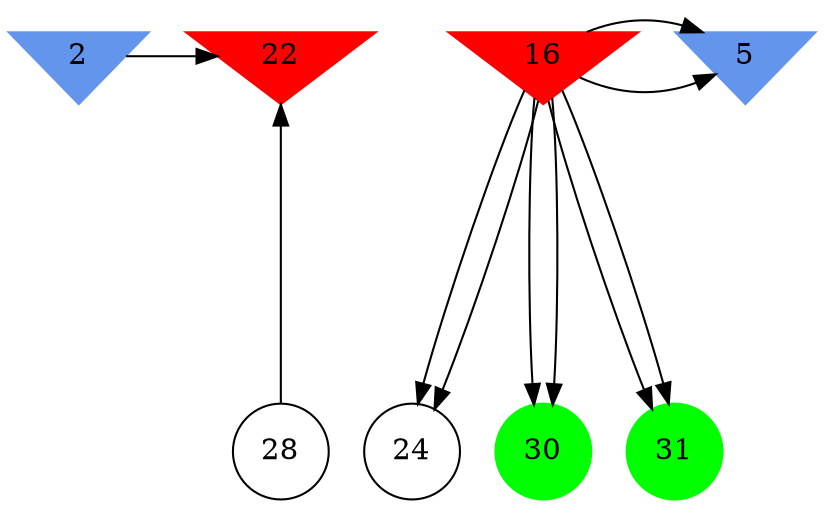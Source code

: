 digraph brain {
	ranksep=2.0;
	2 [shape=invtriangle,style=filled,color=cornflowerblue];
	5 [shape=invtriangle,style=filled,color=cornflowerblue];
	16 [shape=invtriangle,style=filled,color=red];
	22 [shape=invtriangle,style=filled,color=red];
	24 [shape=circle,color=black];
	28 [shape=circle,color=black];
	30 [shape=circle,style=filled,color=green];
	31 [shape=circle,style=filled,color=green];
	28	->	22;
	2	->	22;
	16	->	24;
	16	->	30;
	16	->	5;
	16	->	31;
	16	->	24;
	16	->	30;
	16	->	5;
	16	->	31;
	{ rank=same; 2; 5; 16; 22; }
	{ rank=same; 24; 28; }
	{ rank=same; 30; 31; }
}
